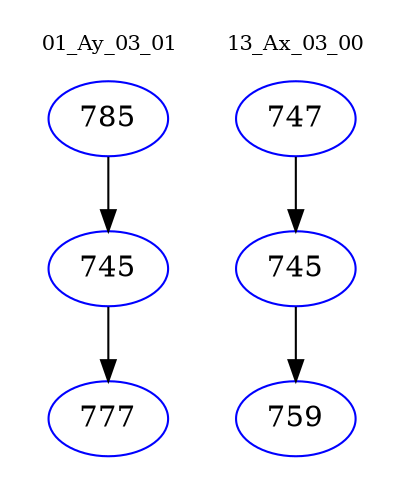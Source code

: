 digraph{
subgraph cluster_0 {
color = white
label = "01_Ay_03_01";
fontsize=10;
T0_785 [label="785", color="blue"]
T0_785 -> T0_745 [color="black"]
T0_745 [label="745", color="blue"]
T0_745 -> T0_777 [color="black"]
T0_777 [label="777", color="blue"]
}
subgraph cluster_1 {
color = white
label = "13_Ax_03_00";
fontsize=10;
T1_747 [label="747", color="blue"]
T1_747 -> T1_745 [color="black"]
T1_745 [label="745", color="blue"]
T1_745 -> T1_759 [color="black"]
T1_759 [label="759", color="blue"]
}
}
